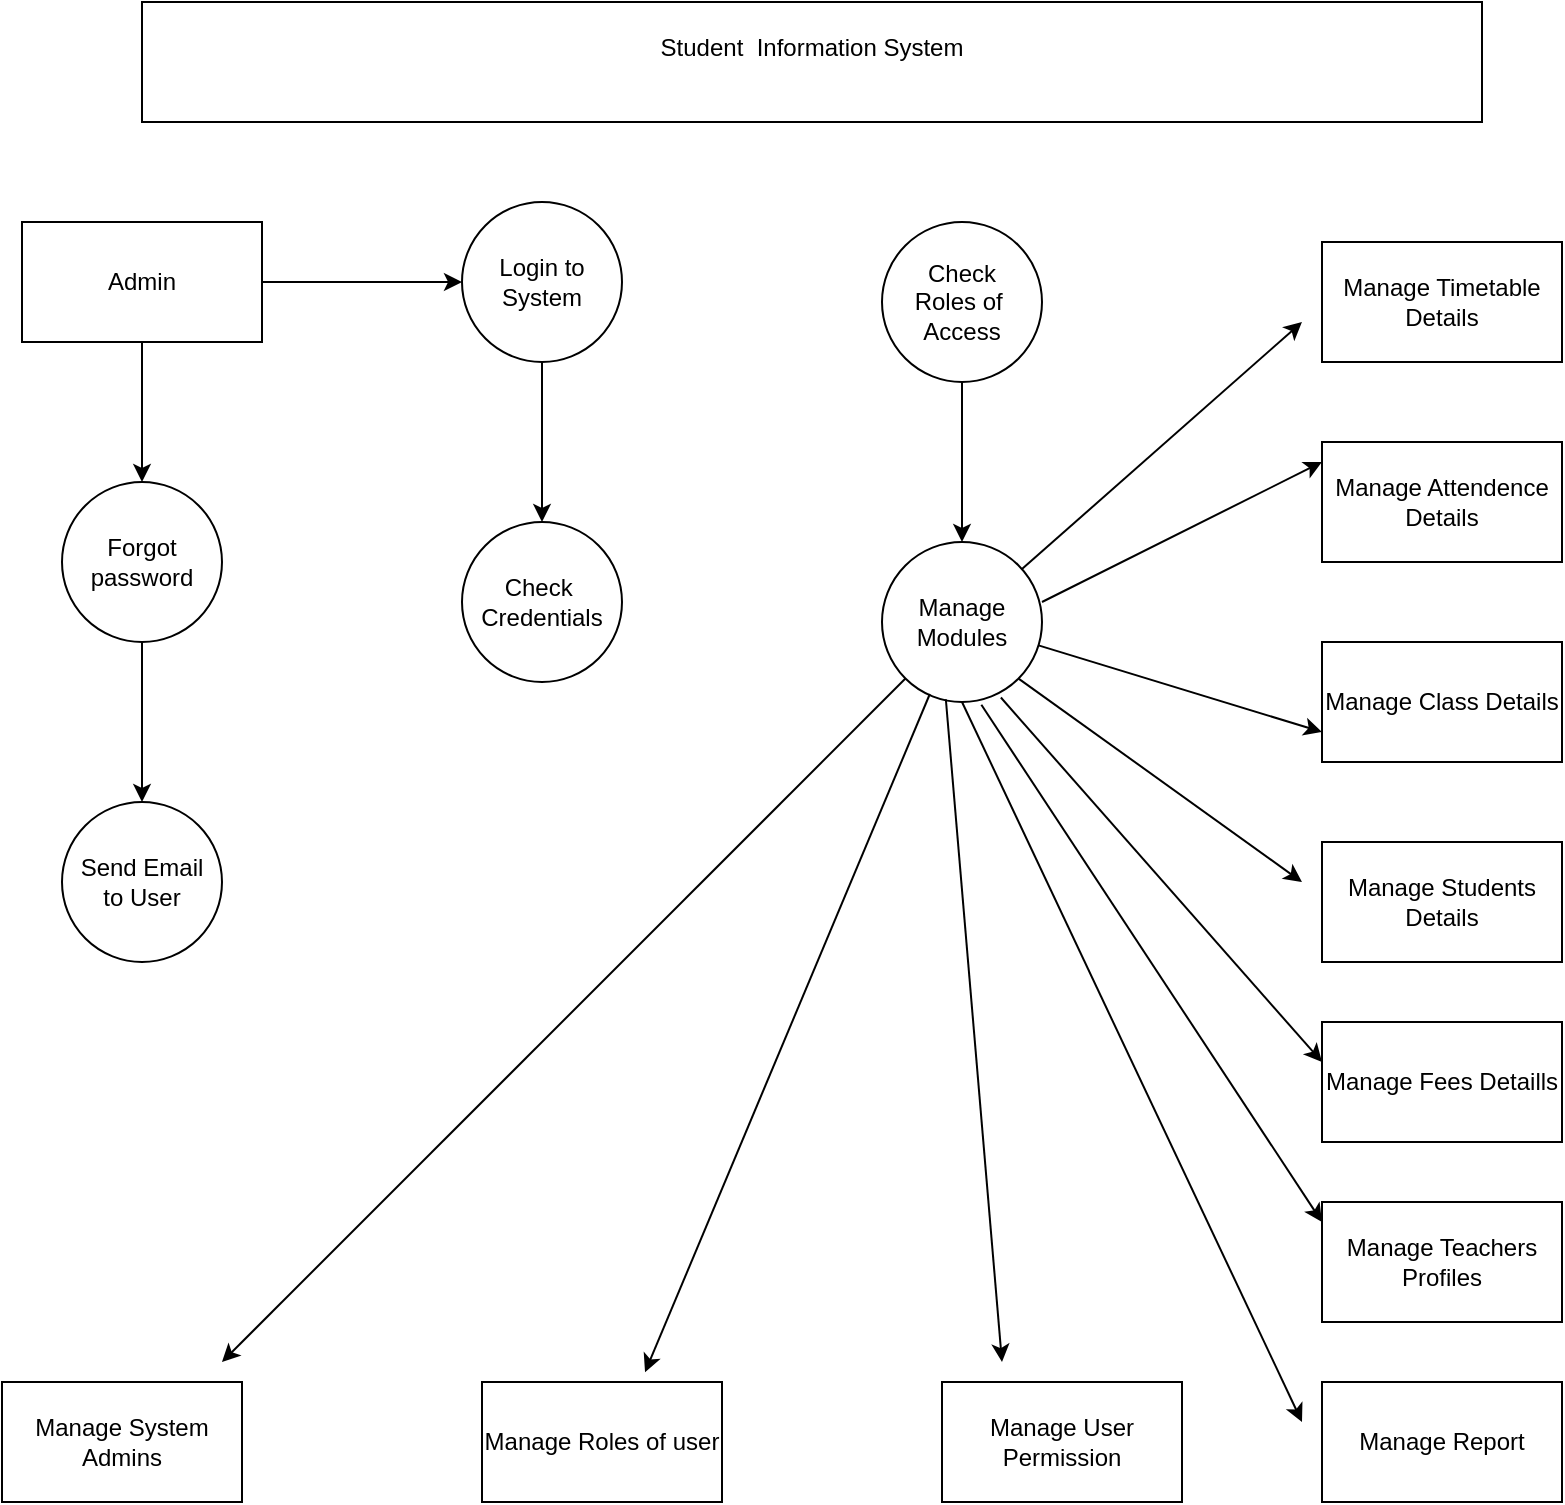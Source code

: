 <mxfile version="28.2.0">
  <diagram name="Page-1" id="wccZUED9DeQ4yD1VrbN7">
    <mxGraphModel dx="1159" dy="652" grid="1" gridSize="10" guides="1" tooltips="1" connect="1" arrows="1" fold="1" page="1" pageScale="1" pageWidth="850" pageHeight="1100" math="0" shadow="0">
      <root>
        <mxCell id="0" />
        <mxCell id="1" parent="0" />
        <mxCell id="2_1nliwuHRBchDe2rHvz-10" value="Student&amp;nbsp; Information System&lt;div&gt;&lt;br&gt;&lt;/div&gt;" style="rounded=0;whiteSpace=wrap;html=1;" parent="1" vertex="1">
          <mxGeometry x="100" y="40" width="670" height="60" as="geometry" />
        </mxCell>
        <mxCell id="2_1nliwuHRBchDe2rHvz-16" value="" style="edgeStyle=orthogonalEdgeStyle;rounded=0;orthogonalLoop=1;jettySize=auto;html=1;" parent="1" source="2_1nliwuHRBchDe2rHvz-12" target="2_1nliwuHRBchDe2rHvz-15" edge="1">
          <mxGeometry relative="1" as="geometry" />
        </mxCell>
        <mxCell id="2_1nliwuHRBchDe2rHvz-18" value="" style="edgeStyle=orthogonalEdgeStyle;rounded=0;orthogonalLoop=1;jettySize=auto;html=1;" parent="1" source="2_1nliwuHRBchDe2rHvz-12" target="2_1nliwuHRBchDe2rHvz-17" edge="1">
          <mxGeometry relative="1" as="geometry" />
        </mxCell>
        <mxCell id="2_1nliwuHRBchDe2rHvz-12" value="Admin" style="rounded=0;whiteSpace=wrap;html=1;" parent="1" vertex="1">
          <mxGeometry x="40" y="150" width="120" height="60" as="geometry" />
        </mxCell>
        <mxCell id="2_1nliwuHRBchDe2rHvz-22" value="" style="edgeStyle=orthogonalEdgeStyle;rounded=0;orthogonalLoop=1;jettySize=auto;html=1;" parent="1" source="2_1nliwuHRBchDe2rHvz-15" target="2_1nliwuHRBchDe2rHvz-21" edge="1">
          <mxGeometry relative="1" as="geometry" />
        </mxCell>
        <mxCell id="2_1nliwuHRBchDe2rHvz-15" value="Login to System" style="ellipse;whiteSpace=wrap;html=1;rounded=0;" parent="1" vertex="1">
          <mxGeometry x="260" y="140" width="80" height="80" as="geometry" />
        </mxCell>
        <mxCell id="2_1nliwuHRBchDe2rHvz-20" value="" style="edgeStyle=orthogonalEdgeStyle;rounded=0;orthogonalLoop=1;jettySize=auto;html=1;" parent="1" source="2_1nliwuHRBchDe2rHvz-17" target="2_1nliwuHRBchDe2rHvz-19" edge="1">
          <mxGeometry relative="1" as="geometry" />
        </mxCell>
        <mxCell id="2_1nliwuHRBchDe2rHvz-17" value="Forgot&lt;div&gt;password&lt;/div&gt;" style="ellipse;whiteSpace=wrap;html=1;rounded=0;" parent="1" vertex="1">
          <mxGeometry x="60" y="280" width="80" height="80" as="geometry" />
        </mxCell>
        <mxCell id="2_1nliwuHRBchDe2rHvz-19" value="Send Email&lt;div&gt;to User&lt;/div&gt;" style="ellipse;whiteSpace=wrap;html=1;rounded=0;" parent="1" vertex="1">
          <mxGeometry x="60" y="440" width="80" height="80" as="geometry" />
        </mxCell>
        <mxCell id="2_1nliwuHRBchDe2rHvz-21" value="Check&amp;nbsp;&lt;div&gt;Credentials&lt;/div&gt;" style="ellipse;whiteSpace=wrap;html=1;rounded=0;" parent="1" vertex="1">
          <mxGeometry x="260" y="300" width="80" height="80" as="geometry" />
        </mxCell>
        <mxCell id="2_1nliwuHRBchDe2rHvz-28" value="" style="edgeStyle=orthogonalEdgeStyle;rounded=0;orthogonalLoop=1;jettySize=auto;html=1;" parent="1" source="2_1nliwuHRBchDe2rHvz-26" target="2_1nliwuHRBchDe2rHvz-27" edge="1">
          <mxGeometry relative="1" as="geometry" />
        </mxCell>
        <mxCell id="2_1nliwuHRBchDe2rHvz-26" value="Check&lt;div&gt;Roles of&amp;nbsp;&lt;/div&gt;&lt;div&gt;Access&lt;/div&gt;" style="ellipse;whiteSpace=wrap;html=1;aspect=fixed;" parent="1" vertex="1">
          <mxGeometry x="470" y="150" width="80" height="80" as="geometry" />
        </mxCell>
        <mxCell id="2_1nliwuHRBchDe2rHvz-27" value="Manage&lt;div&gt;Modules&lt;/div&gt;" style="ellipse;whiteSpace=wrap;html=1;" parent="1" vertex="1">
          <mxGeometry x="470" y="310" width="80" height="80" as="geometry" />
        </mxCell>
        <mxCell id="2_1nliwuHRBchDe2rHvz-29" value="Manage Timetable&lt;div&gt;Details&lt;/div&gt;" style="rounded=0;whiteSpace=wrap;html=1;" parent="1" vertex="1">
          <mxGeometry x="690" y="160" width="120" height="60" as="geometry" />
        </mxCell>
        <mxCell id="2_1nliwuHRBchDe2rHvz-33" value="Manage Attendence&lt;div&gt;Details&lt;/div&gt;" style="rounded=0;whiteSpace=wrap;html=1;" parent="1" vertex="1">
          <mxGeometry x="690" y="260" width="120" height="60" as="geometry" />
        </mxCell>
        <mxCell id="2_1nliwuHRBchDe2rHvz-34" value="Manage Class Details" style="rounded=0;whiteSpace=wrap;html=1;" parent="1" vertex="1">
          <mxGeometry x="690" y="360" width="120" height="60" as="geometry" />
        </mxCell>
        <mxCell id="2_1nliwuHRBchDe2rHvz-35" value="Manage Students Details" style="rounded=0;whiteSpace=wrap;html=1;" parent="1" vertex="1">
          <mxGeometry x="690" y="460" width="120" height="60" as="geometry" />
        </mxCell>
        <mxCell id="2_1nliwuHRBchDe2rHvz-36" value="Manage Fees Detaills" style="rounded=0;whiteSpace=wrap;html=1;" parent="1" vertex="1">
          <mxGeometry x="690" y="550" width="120" height="60" as="geometry" />
        </mxCell>
        <mxCell id="2_1nliwuHRBchDe2rHvz-38" value="Manage Teachers&lt;div&gt;Profiles&lt;/div&gt;" style="rounded=0;whiteSpace=wrap;html=1;" parent="1" vertex="1">
          <mxGeometry x="690" y="640" width="120" height="60" as="geometry" />
        </mxCell>
        <mxCell id="2_1nliwuHRBchDe2rHvz-39" value="Manage Report" style="rounded=0;whiteSpace=wrap;html=1;" parent="1" vertex="1">
          <mxGeometry x="690" y="730" width="120" height="60" as="geometry" />
        </mxCell>
        <mxCell id="2_1nliwuHRBchDe2rHvz-40" value="Manage System Admins" style="rounded=0;whiteSpace=wrap;html=1;" parent="1" vertex="1">
          <mxGeometry x="30" y="730" width="120" height="60" as="geometry" />
        </mxCell>
        <mxCell id="2_1nliwuHRBchDe2rHvz-41" value="Manage Roles of user" style="rounded=0;whiteSpace=wrap;html=1;" parent="1" vertex="1">
          <mxGeometry x="270" y="730" width="120" height="60" as="geometry" />
        </mxCell>
        <mxCell id="2_1nliwuHRBchDe2rHvz-42" value="Manage User&lt;div&gt;Permission&lt;/div&gt;" style="rounded=0;whiteSpace=wrap;html=1;" parent="1" vertex="1">
          <mxGeometry x="500" y="730" width="120" height="60" as="geometry" />
        </mxCell>
        <mxCell id="2_1nliwuHRBchDe2rHvz-47" value="" style="endArrow=classic;html=1;rounded=0;" parent="1" source="2_1nliwuHRBchDe2rHvz-27" edge="1">
          <mxGeometry width="50" height="50" relative="1" as="geometry">
            <mxPoint x="630" y="250" as="sourcePoint" />
            <mxPoint x="680" y="200" as="targetPoint" />
          </mxGeometry>
        </mxCell>
        <mxCell id="2_1nliwuHRBchDe2rHvz-53" value="" style="endArrow=classic;html=1;rounded=0;exitX=1;exitY=0.375;exitDx=0;exitDy=0;exitPerimeter=0;" parent="1" source="2_1nliwuHRBchDe2rHvz-27" edge="1">
          <mxGeometry width="50" height="50" relative="1" as="geometry">
            <mxPoint x="570" y="340" as="sourcePoint" />
            <mxPoint x="690" y="270" as="targetPoint" />
          </mxGeometry>
        </mxCell>
        <mxCell id="2_1nliwuHRBchDe2rHvz-54" value="" style="endArrow=classic;html=1;rounded=0;entryX=0;entryY=0.75;entryDx=0;entryDy=0;" parent="1" source="2_1nliwuHRBchDe2rHvz-27" target="2_1nliwuHRBchDe2rHvz-34" edge="1">
          <mxGeometry width="50" height="50" relative="1" as="geometry">
            <mxPoint x="380" y="510" as="sourcePoint" />
            <mxPoint x="430" y="460" as="targetPoint" />
          </mxGeometry>
        </mxCell>
        <mxCell id="WHJ0crZxjQOEq42ITp8g-2" value="" style="endArrow=classic;html=1;rounded=0;exitX=1;exitY=1;exitDx=0;exitDy=0;" parent="1" source="2_1nliwuHRBchDe2rHvz-27" edge="1">
          <mxGeometry width="50" height="50" relative="1" as="geometry">
            <mxPoint x="630" y="530" as="sourcePoint" />
            <mxPoint x="680" y="480" as="targetPoint" />
          </mxGeometry>
        </mxCell>
        <mxCell id="WHJ0crZxjQOEq42ITp8g-4" value="" style="endArrow=classic;html=1;rounded=0;exitX=0.743;exitY=0.972;exitDx=0;exitDy=0;exitPerimeter=0;" parent="1" source="2_1nliwuHRBchDe2rHvz-27" edge="1">
          <mxGeometry width="50" height="50" relative="1" as="geometry">
            <mxPoint x="640" y="620" as="sourcePoint" />
            <mxPoint x="690" y="570" as="targetPoint" />
          </mxGeometry>
        </mxCell>
        <mxCell id="WHJ0crZxjQOEq42ITp8g-5" value="" style="endArrow=classic;html=1;rounded=0;exitX=0.621;exitY=1.017;exitDx=0;exitDy=0;exitPerimeter=0;" parent="1" source="2_1nliwuHRBchDe2rHvz-27" edge="1">
          <mxGeometry width="50" height="50" relative="1" as="geometry">
            <mxPoint x="640" y="700" as="sourcePoint" />
            <mxPoint x="690" y="650" as="targetPoint" />
          </mxGeometry>
        </mxCell>
        <mxCell id="WHJ0crZxjQOEq42ITp8g-7" value="" style="endArrow=classic;html=1;rounded=0;exitX=0.5;exitY=1;exitDx=0;exitDy=0;" parent="1" source="2_1nliwuHRBchDe2rHvz-27" edge="1">
          <mxGeometry width="50" height="50" relative="1" as="geometry">
            <mxPoint x="490" y="390" as="sourcePoint" />
            <mxPoint x="680" y="750" as="targetPoint" />
          </mxGeometry>
        </mxCell>
        <mxCell id="WHJ0crZxjQOEq42ITp8g-8" value="" style="endArrow=classic;html=1;rounded=0;exitX=0.399;exitY=0.983;exitDx=0;exitDy=0;exitPerimeter=0;" parent="1" source="2_1nliwuHRBchDe2rHvz-27" edge="1">
          <mxGeometry width="50" height="50" relative="1" as="geometry">
            <mxPoint x="490" y="400" as="sourcePoint" />
            <mxPoint x="530" y="720" as="targetPoint" />
          </mxGeometry>
        </mxCell>
        <mxCell id="WHJ0crZxjQOEq42ITp8g-9" value="" style="endArrow=classic;html=1;rounded=0;entryX=0.606;entryY=0.074;entryDx=0;entryDy=0;entryPerimeter=0;exitX=0.299;exitY=0.95;exitDx=0;exitDy=0;exitPerimeter=0;" parent="1" source="2_1nliwuHRBchDe2rHvz-27" edge="1">
          <mxGeometry width="50" height="50" relative="1" as="geometry">
            <mxPoint x="510" y="370" as="sourcePoint" />
            <mxPoint x="351.52" y="725.08" as="targetPoint" />
          </mxGeometry>
        </mxCell>
        <mxCell id="WHJ0crZxjQOEq42ITp8g-10" value="" style="endArrow=classic;html=1;rounded=0;" parent="1" source="2_1nliwuHRBchDe2rHvz-27" edge="1">
          <mxGeometry width="50" height="50" relative="1" as="geometry">
            <mxPoint x="410" y="570" as="sourcePoint" />
            <mxPoint x="140" y="720" as="targetPoint" />
          </mxGeometry>
        </mxCell>
      </root>
    </mxGraphModel>
  </diagram>
</mxfile>
